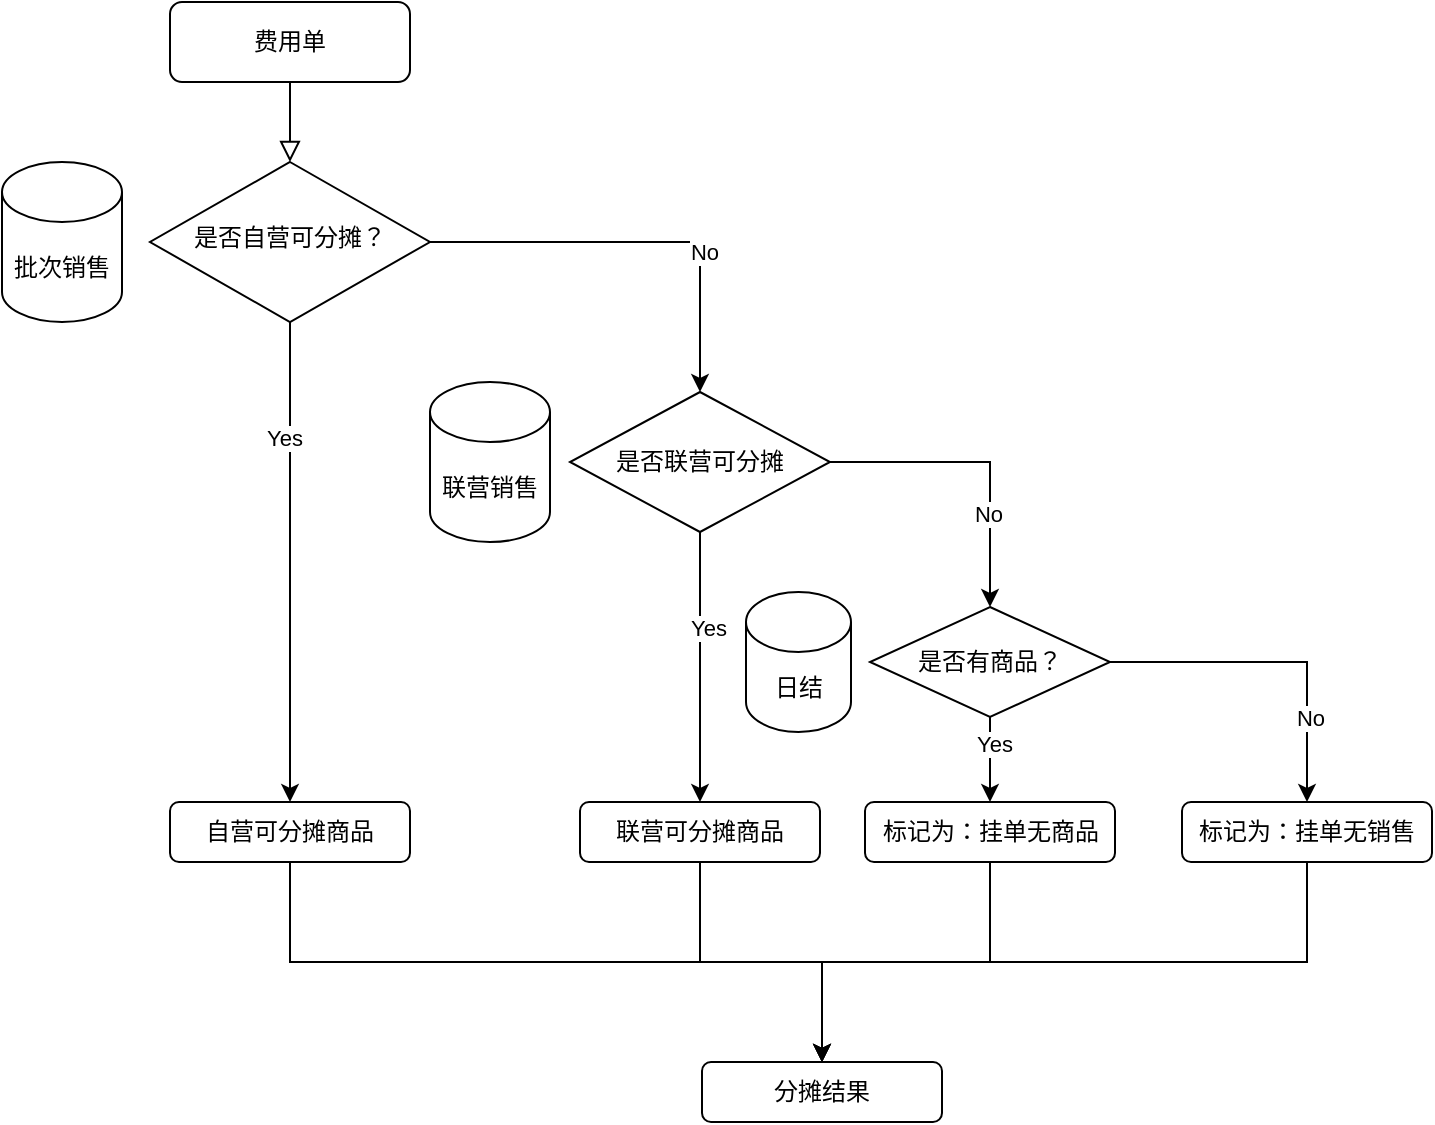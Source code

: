 <mxfile version="24.7.7">
  <diagram id="C5RBs43oDa-KdzZeNtuy" name="Page-1">
    <mxGraphModel dx="1426" dy="783" grid="1" gridSize="10" guides="1" tooltips="1" connect="1" arrows="1" fold="1" page="1" pageScale="1" pageWidth="827" pageHeight="1169" math="0" shadow="0">
      <root>
        <mxCell id="WIyWlLk6GJQsqaUBKTNV-0" />
        <mxCell id="WIyWlLk6GJQsqaUBKTNV-1" parent="WIyWlLk6GJQsqaUBKTNV-0" />
        <mxCell id="WIyWlLk6GJQsqaUBKTNV-2" value="" style="rounded=0;html=1;jettySize=auto;orthogonalLoop=1;fontSize=11;endArrow=block;endFill=0;endSize=8;strokeWidth=1;shadow=0;labelBackgroundColor=none;edgeStyle=orthogonalEdgeStyle;" parent="WIyWlLk6GJQsqaUBKTNV-1" source="WIyWlLk6GJQsqaUBKTNV-3" target="WIyWlLk6GJQsqaUBKTNV-6" edge="1">
          <mxGeometry relative="1" as="geometry" />
        </mxCell>
        <mxCell id="WIyWlLk6GJQsqaUBKTNV-3" value="费用单" style="rounded=1;whiteSpace=wrap;html=1;fontSize=12;glass=0;strokeWidth=1;shadow=0;" parent="WIyWlLk6GJQsqaUBKTNV-1" vertex="1">
          <mxGeometry x="134" y="80" width="120" height="40" as="geometry" />
        </mxCell>
        <mxCell id="p3PwDsmP71-3m6JrjDb_-6" value="" style="edgeStyle=orthogonalEdgeStyle;rounded=0;orthogonalLoop=1;jettySize=auto;html=1;" parent="WIyWlLk6GJQsqaUBKTNV-1" source="WIyWlLk6GJQsqaUBKTNV-6" target="p3PwDsmP71-3m6JrjDb_-4" edge="1">
          <mxGeometry relative="1" as="geometry" />
        </mxCell>
        <mxCell id="p3PwDsmP71-3m6JrjDb_-7" value="Yes" style="edgeLabel;html=1;align=center;verticalAlign=middle;resizable=0;points=[];" parent="p3PwDsmP71-3m6JrjDb_-6" vertex="1" connectable="0">
          <mxGeometry x="-0.52" y="-3" relative="1" as="geometry">
            <mxPoint as="offset" />
          </mxGeometry>
        </mxCell>
        <mxCell id="p3PwDsmP71-3m6JrjDb_-9" style="edgeStyle=orthogonalEdgeStyle;rounded=0;orthogonalLoop=1;jettySize=auto;html=1;exitX=1;exitY=0.5;exitDx=0;exitDy=0;entryX=0.5;entryY=0;entryDx=0;entryDy=0;" parent="WIyWlLk6GJQsqaUBKTNV-1" source="WIyWlLk6GJQsqaUBKTNV-6" target="p3PwDsmP71-3m6JrjDb_-8" edge="1">
          <mxGeometry relative="1" as="geometry" />
        </mxCell>
        <mxCell id="p3PwDsmP71-3m6JrjDb_-11" value="No" style="edgeLabel;html=1;align=center;verticalAlign=middle;resizable=0;points=[];" parent="p3PwDsmP71-3m6JrjDb_-9" vertex="1" connectable="0">
          <mxGeometry x="0.333" y="2" relative="1" as="geometry">
            <mxPoint as="offset" />
          </mxGeometry>
        </mxCell>
        <mxCell id="WIyWlLk6GJQsqaUBKTNV-6" value="是否自营可分摊？" style="rhombus;whiteSpace=wrap;html=1;shadow=0;fontFamily=Helvetica;fontSize=12;align=center;strokeWidth=1;spacing=6;spacingTop=-4;" parent="WIyWlLk6GJQsqaUBKTNV-1" vertex="1">
          <mxGeometry x="124" y="160" width="140" height="80" as="geometry" />
        </mxCell>
        <mxCell id="p3PwDsmP71-3m6JrjDb_-33" style="edgeStyle=orthogonalEdgeStyle;rounded=0;orthogonalLoop=1;jettySize=auto;html=1;exitX=0.5;exitY=1;exitDx=0;exitDy=0;entryX=0.5;entryY=0;entryDx=0;entryDy=0;" parent="WIyWlLk6GJQsqaUBKTNV-1" source="p3PwDsmP71-3m6JrjDb_-4" target="p3PwDsmP71-3m6JrjDb_-32" edge="1">
          <mxGeometry relative="1" as="geometry" />
        </mxCell>
        <mxCell id="p3PwDsmP71-3m6JrjDb_-4" value="自营可分摊商品" style="rounded=1;whiteSpace=wrap;html=1;" parent="WIyWlLk6GJQsqaUBKTNV-1" vertex="1">
          <mxGeometry x="134" y="480" width="120" height="30" as="geometry" />
        </mxCell>
        <mxCell id="p3PwDsmP71-3m6JrjDb_-13" style="edgeStyle=orthogonalEdgeStyle;rounded=0;orthogonalLoop=1;jettySize=auto;html=1;exitX=0.5;exitY=1;exitDx=0;exitDy=0;" parent="WIyWlLk6GJQsqaUBKTNV-1" source="p3PwDsmP71-3m6JrjDb_-8" target="p3PwDsmP71-3m6JrjDb_-12" edge="1">
          <mxGeometry relative="1" as="geometry" />
        </mxCell>
        <mxCell id="p3PwDsmP71-3m6JrjDb_-14" value="Yes" style="edgeLabel;html=1;align=center;verticalAlign=middle;resizable=0;points=[];" parent="p3PwDsmP71-3m6JrjDb_-13" vertex="1" connectable="0">
          <mxGeometry x="-0.289" y="4" relative="1" as="geometry">
            <mxPoint as="offset" />
          </mxGeometry>
        </mxCell>
        <mxCell id="p3PwDsmP71-3m6JrjDb_-19" style="edgeStyle=orthogonalEdgeStyle;rounded=0;orthogonalLoop=1;jettySize=auto;html=1;exitX=1;exitY=0.5;exitDx=0;exitDy=0;entryX=0.5;entryY=0;entryDx=0;entryDy=0;" parent="WIyWlLk6GJQsqaUBKTNV-1" source="p3PwDsmP71-3m6JrjDb_-8" target="p3PwDsmP71-3m6JrjDb_-18" edge="1">
          <mxGeometry relative="1" as="geometry" />
        </mxCell>
        <mxCell id="p3PwDsmP71-3m6JrjDb_-20" value="No" style="edgeLabel;html=1;align=center;verticalAlign=middle;resizable=0;points=[];" parent="p3PwDsmP71-3m6JrjDb_-19" vertex="1" connectable="0">
          <mxGeometry x="0.384" y="-1" relative="1" as="geometry">
            <mxPoint as="offset" />
          </mxGeometry>
        </mxCell>
        <mxCell id="p3PwDsmP71-3m6JrjDb_-8" value="是否联营可分摊" style="rhombus;whiteSpace=wrap;html=1;" parent="WIyWlLk6GJQsqaUBKTNV-1" vertex="1">
          <mxGeometry x="334" y="275" width="130" height="70" as="geometry" />
        </mxCell>
        <mxCell id="p3PwDsmP71-3m6JrjDb_-34" style="edgeStyle=orthogonalEdgeStyle;rounded=0;orthogonalLoop=1;jettySize=auto;html=1;exitX=0.5;exitY=1;exitDx=0;exitDy=0;entryX=0.5;entryY=0;entryDx=0;entryDy=0;" parent="WIyWlLk6GJQsqaUBKTNV-1" source="p3PwDsmP71-3m6JrjDb_-12" target="p3PwDsmP71-3m6JrjDb_-32" edge="1">
          <mxGeometry relative="1" as="geometry">
            <mxPoint x="460" y="600" as="targetPoint" />
          </mxGeometry>
        </mxCell>
        <mxCell id="p3PwDsmP71-3m6JrjDb_-12" value="联营可分摊商品" style="rounded=1;whiteSpace=wrap;html=1;" parent="WIyWlLk6GJQsqaUBKTNV-1" vertex="1">
          <mxGeometry x="339" y="480" width="120" height="30" as="geometry" />
        </mxCell>
        <mxCell id="p3PwDsmP71-3m6JrjDb_-28" style="edgeStyle=orthogonalEdgeStyle;rounded=0;orthogonalLoop=1;jettySize=auto;html=1;exitX=1;exitY=0.5;exitDx=0;exitDy=0;entryX=0.5;entryY=0;entryDx=0;entryDy=0;" parent="WIyWlLk6GJQsqaUBKTNV-1" source="p3PwDsmP71-3m6JrjDb_-18" target="p3PwDsmP71-3m6JrjDb_-24" edge="1">
          <mxGeometry relative="1" as="geometry" />
        </mxCell>
        <mxCell id="p3PwDsmP71-3m6JrjDb_-39" value="No" style="edgeLabel;html=1;align=center;verticalAlign=middle;resizable=0;points=[];" parent="p3PwDsmP71-3m6JrjDb_-28" vertex="1" connectable="0">
          <mxGeometry x="0.501" y="1" relative="1" as="geometry">
            <mxPoint as="offset" />
          </mxGeometry>
        </mxCell>
        <mxCell id="p3PwDsmP71-3m6JrjDb_-29" value="" style="edgeStyle=orthogonalEdgeStyle;rounded=0;orthogonalLoop=1;jettySize=auto;html=1;" parent="WIyWlLk6GJQsqaUBKTNV-1" source="p3PwDsmP71-3m6JrjDb_-18" target="p3PwDsmP71-3m6JrjDb_-23" edge="1">
          <mxGeometry relative="1" as="geometry" />
        </mxCell>
        <mxCell id="p3PwDsmP71-3m6JrjDb_-38" value="Yes" style="edgeLabel;html=1;align=center;verticalAlign=middle;resizable=0;points=[];" parent="p3PwDsmP71-3m6JrjDb_-29" vertex="1" connectable="0">
          <mxGeometry x="-0.412" y="2" relative="1" as="geometry">
            <mxPoint y="1" as="offset" />
          </mxGeometry>
        </mxCell>
        <mxCell id="p3PwDsmP71-3m6JrjDb_-18" value="是否有商品？" style="rhombus;whiteSpace=wrap;html=1;" parent="WIyWlLk6GJQsqaUBKTNV-1" vertex="1">
          <mxGeometry x="484" y="382.5" width="120" height="55" as="geometry" />
        </mxCell>
        <mxCell id="p3PwDsmP71-3m6JrjDb_-35" style="edgeStyle=orthogonalEdgeStyle;rounded=0;orthogonalLoop=1;jettySize=auto;html=1;exitX=0.5;exitY=1;exitDx=0;exitDy=0;entryX=0.5;entryY=0;entryDx=0;entryDy=0;" parent="WIyWlLk6GJQsqaUBKTNV-1" source="p3PwDsmP71-3m6JrjDb_-23" target="p3PwDsmP71-3m6JrjDb_-32" edge="1">
          <mxGeometry relative="1" as="geometry" />
        </mxCell>
        <mxCell id="p3PwDsmP71-3m6JrjDb_-23" value="标记为：挂单无商品" style="rounded=1;whiteSpace=wrap;html=1;" parent="WIyWlLk6GJQsqaUBKTNV-1" vertex="1">
          <mxGeometry x="481.5" y="480" width="125" height="30" as="geometry" />
        </mxCell>
        <mxCell id="p3PwDsmP71-3m6JrjDb_-36" style="edgeStyle=orthogonalEdgeStyle;rounded=0;orthogonalLoop=1;jettySize=auto;html=1;exitX=0.5;exitY=1;exitDx=0;exitDy=0;entryX=0.5;entryY=0;entryDx=0;entryDy=0;" parent="WIyWlLk6GJQsqaUBKTNV-1" source="p3PwDsmP71-3m6JrjDb_-24" target="p3PwDsmP71-3m6JrjDb_-32" edge="1">
          <mxGeometry relative="1" as="geometry" />
        </mxCell>
        <mxCell id="p3PwDsmP71-3m6JrjDb_-24" value="标记为：挂单无销售" style="rounded=1;whiteSpace=wrap;html=1;" parent="WIyWlLk6GJQsqaUBKTNV-1" vertex="1">
          <mxGeometry x="640" y="480" width="125" height="30" as="geometry" />
        </mxCell>
        <mxCell id="p3PwDsmP71-3m6JrjDb_-32" value="分摊结果" style="rounded=1;whiteSpace=wrap;html=1;" parent="WIyWlLk6GJQsqaUBKTNV-1" vertex="1">
          <mxGeometry x="400" y="610" width="120" height="30" as="geometry" />
        </mxCell>
        <mxCell id="-HyJnITgvamLCmjTLoUI-0" value="批次销售" style="shape=cylinder3;whiteSpace=wrap;html=1;boundedLbl=1;backgroundOutline=1;size=15;" vertex="1" parent="WIyWlLk6GJQsqaUBKTNV-1">
          <mxGeometry x="50" y="160" width="60" height="80" as="geometry" />
        </mxCell>
        <mxCell id="-HyJnITgvamLCmjTLoUI-1" value="联营销售" style="shape=cylinder3;whiteSpace=wrap;html=1;boundedLbl=1;backgroundOutline=1;size=15;" vertex="1" parent="WIyWlLk6GJQsqaUBKTNV-1">
          <mxGeometry x="264" y="270" width="60" height="80" as="geometry" />
        </mxCell>
        <mxCell id="-HyJnITgvamLCmjTLoUI-2" value="日结" style="shape=cylinder3;whiteSpace=wrap;html=1;boundedLbl=1;backgroundOutline=1;size=15;" vertex="1" parent="WIyWlLk6GJQsqaUBKTNV-1">
          <mxGeometry x="422" y="375" width="52.5" height="70" as="geometry" />
        </mxCell>
      </root>
    </mxGraphModel>
  </diagram>
</mxfile>
